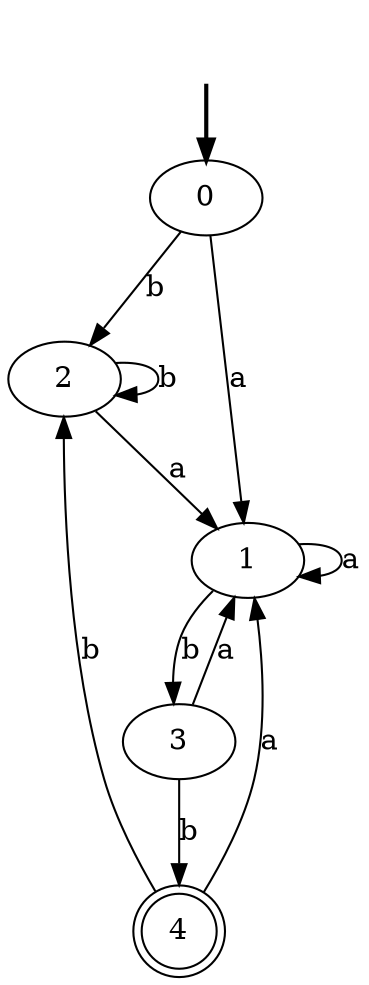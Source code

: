 digraph {
	fake [style=invisible]
	2
	4 [shape=doublecircle]
	0 [root=true]
	3
	1
	fake -> 0 [style=bold]
	0 -> 1 [label=a]
	0 -> 2 [label=b]
	1 -> 1 [label=a]
	1 -> 3 [label=b]
	2 -> 1 [label=a]
	2 -> 2 [label=b]
	3 -> 1 [label=a]
	3 -> 4 [label=b]
	4 -> 1 [label=a]
	4 -> 2 [label=b]
}
